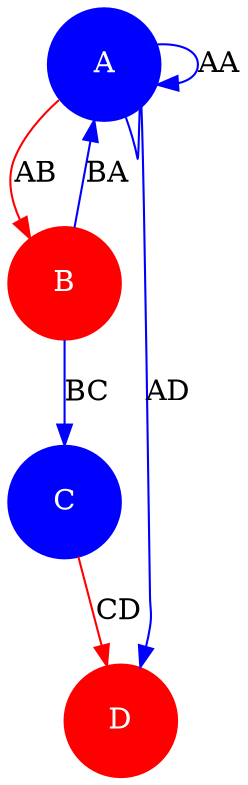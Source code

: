 digraph  {
A [color=Blue, fontcolor=white, pos="100,100", shape=circle, style=filled, width="0.75"];
B [color=Red, fontcolor=white, pos="-100,100", shape=circle, style=filled, width="0.75"];
C [color=Blue, fontcolor=white, pos="-100,-100", shape=circle, style=filled, width="0.75"];
D [color=Red, fontcolor=white, pos="100,-100", shape=circle, style=filled, width="0.75"];
A -> A  [color=Blue, key=0, label="AA"];
A -> B  [color=Red, key=0, label="AB"];
A -> D  [color=Blue, key=0, label="AD"];
B -> A  [color=Blue, key=0, label="BA"];
B -> C  [color=Blue, key=0, label="BC"];
C -> D  [color=Red, key=0, label="CD"];
}
